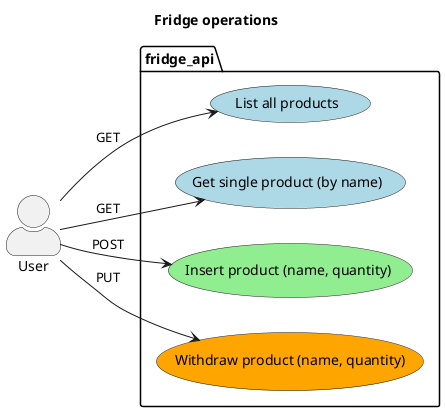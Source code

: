 @startuml fridge_api

title Fridge operations

left to right direction
' top to bottom direction
'
skinparam actorStyle awesome

actor "User" as user

package fridge_api {
    usecase "List all products" as list #LightBlue
    usecase "Get single product (by name)" as get #LightBlue
    usecase "Insert product (name, quantity)" as insert #lightgreen
    usecase "Withdraw product (name, quantity)" as withdraw #Orange

    user --> get: GET
    user --> list: GET
    user --> insert: POST
    user --> withdraw: PUT
}
@enduml